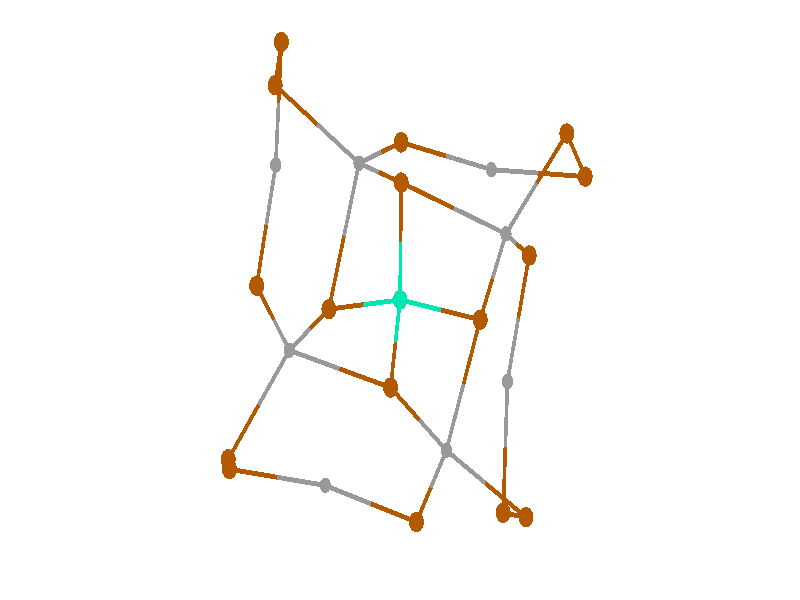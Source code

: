 // 
// Molecular graphics export from VMD 1.9.1
// http://www.ks.uiuc.edu/Research/vmd/
// Requires POV-Ray 3.5 or later
// 
// POV 3.x input script : E:/Users/Kevin Reiter/Documents/GitHub/promotion/daten/porph/ti.pov 
// try povray +W1920 +H1057 -IE:/Users/Kevin Reiter/Documents/GitHub/promotion/daten/porph/ti.pov -OE:/Users/Kevin Reiter/Documents/GitHub/promotion/daten/porph/ti.pov.tga +P +X +A +FT +C
#if (version < 3.5) 
#error "VMD POV3DisplayDevice has been compiled for POV-Ray 3.5 or above.\nPlease upgrade POV-Ray or recompile VMD."
#end 
#declare VMD_clip_on=array[3] {0, 0, 0};
#declare VMD_clip=array[3];
#declare VMD_scaledclip=array[3];
#declare VMD_line_width=0.0020;
#macro VMDC ( C1 )
  texture { pigment { rgbt C1 }}
#end
#macro VMD_point (P1, R1, C1)
  #local T = texture { finish { ambient 1.0 diffuse 0.0 phong 0.0 specular 0.0 } pigment { C1 } }
  #if(VMD_clip_on[2])
  intersection {
    sphere {P1, R1 texture {T} #if(VMD_clip_on[1]) clipped_by {VMD_clip[1]} #end no_shadow}
    VMD_clip[2]
  }
  #else
  sphere {P1, R1 texture {T} #if(VMD_clip_on[1]) clipped_by {VMD_clip[1]} #end no_shadow}
  #end
#end
#macro VMD_line (P1, P2, C1)
  #local T = texture { finish { ambient 1.0 diffuse 0.0 phong 0.0 specular 0.0 } pigment { C1 } }
  #if(VMD_clip_on[2])
  intersection {
    cylinder {P1, P2, VMD_line_width texture {T} #if(VMD_clip_on[1]) clipped_by {VMD_clip[1]} #end no_shadow}
    VMD_clip[2]
  }
  #else
  cylinder {P1, P2, VMD_line_width texture {T} #if(VMD_clip_on[1]) clipped_by {VMD_clip[1]} #end no_shadow}
  #end
#end
#macro VMD_sphere (P1, R1, C1)
  #local T = texture { pigment { C1 } }
  #if(VMD_clip_on[2])
  intersection {
    sphere {P1, R1 texture {T} #if(VMD_clip_on[1]) clipped_by {VMD_clip[1]} #end no_shadow}
    VMD_clip[2]
  }
  #else
  sphere {P1, R1 texture {T} #if(VMD_clip_on[1]) clipped_by {VMD_clip[1]} #end no_shadow}
  #end
#end
#macro VMD_cylinder (P1, P2, R1, C1, O1)
  #local T = texture { pigment { C1 } }
  #if(VMD_clip_on[2])
  intersection {
    cylinder {P1, P2, R1 #if(O1) open #end texture {T} #if(VMD_clip_on[1]) clipped_by {VMD_clip[1]} #end no_shadow}
    VMD_clip[2]
  }
  #else
  cylinder {P1, P2, R1 #if(O1) open #end texture {T} #if(VMD_clip_on[1]) clipped_by {VMD_clip[1]} #end no_shadow}
  #end
#end
#macro VMD_cone (P1, P2, R1, C1)
  #local T = texture { pigment { C1 } }
  #if(VMD_clip_on[2])
  intersection {
    cone {P1, R1, P2, VMD_line_width texture {T} #if(VMD_clip_on[1]) clipped_by {VMD_clip[1]} #end no_shadow}
    VMD_clip[2]
  }
  #else
  cone {P1, R1, P2, VMD_line_width texture {T} #if(VMD_clip_on[1]) clipped_by {VMD_clip[1]} #end no_shadow}
  #end
#end
#macro VMD_triangle (P1, P2, P3, N1, N2, N3, C1)
  #local T = texture { pigment { C1 } }
  smooth_triangle {P1, N1, P2, N2, P3, N3 texture {T} #if(VMD_clip_on[1]) clipped_by {VMD_clip[1]} #end no_shadow}
#end
#macro VMD_tricolor (P1, P2, P3, N1, N2, N3, C1, C2, C3)
  #local NX = P2-P1;
  #local NY = P3-P1;
  #local NZ = vcross(NX, NY);
  #local T = texture { pigment {
    average pigment_map {
      [1 gradient x color_map {[0 rgb 0] [1 C2*3]}]
      [1 gradient y color_map {[0 rgb 0] [1 C3*3]}]
      [1 gradient z color_map {[0 rgb 0] [1 C1*3]}]
    }
    matrix <1.01,0,1,0,1.01,1,0,0,1,-.002,-.002,-1>
    matrix <NX.x,NX.y,NX.z,NY.x,NY.y,NY.z,NZ.x,NZ.y,NZ.z,P1.x,P1.y,P1.z>
  } }
  smooth_triangle {P1, N1, P2, N2, P3, N3 texture {T} #if(VMD_clip_on[1]) clipped_by {VMD_clip[1]} #end no_shadow}
#end
camera {
  orthographic
  location <0.0000, 0.0000, -2.0000>
  look_at <0.0000, 0.0000, 2.0000>
  up <0.0000, 3.0000, 0.0000>
  right <5.4494, 0.0000, 0.0000>
}
light_source { 
  <-0.1000, 0.1000, -1.0000> 
  color rgb<1.000, 1.000, 1.000> 
  parallel 
  point_at <0.0, 0.0, 0.0> 
}
light_source { 
  <1.0000, 2.0000, -0.5000> 
  color rgb<1.000, 1.000, 1.000> 
  parallel 
  point_at <0.0, 0.0, 0.0> 
}
background {
  color rgb<1.000, 1.000, 1.000>
}
#default { texture {
 finish { ambient 0.000 diffuse 0.650 phong 0.1 phong_size 40.000 specular 0.500 }
} }
#declare VMD_line_width=0.0020;
// MoleculeID: 2 ReprID: 0 Beginning CPK
// MoleculeID: 2 ReprID: 0 Beginning VDW
VMD_sphere(<0.3159,-0.7519,0.0246>,0.0381,rgbt<0.600,0.600,0.600,0.000>)
VMD_sphere(<0.1120,-1.1101,0.5803>,0.0507,rgbt<0.700,0.350,0.000,0.000>)
VMD_sphere(<0.8581,-1.0865,-0.2512>,0.0507,rgbt<0.700,0.350,0.000,0.000>)
VMD_sphere(<-0.0640,-0.4380,-0.4709>,0.0507,rgbt<0.700,0.350,0.000,0.000>)
VMD_sphere(<-0.5092,-0.9272,0.6009>,0.0381,rgbt<0.600,0.600,0.600,0.000>)
VMD_sphere(<0.7031,-1.0641,-0.9102>,0.0507,rgbt<0.700,0.350,0.000,0.000>)
VMD_sphere(<0.7318,-0.4078,-0.8863>,0.0381,rgbt<0.600,0.600,0.600,0.000>)
VMD_sphere(<-1.1616,-0.8458,0.5964>,0.0507,rgbt<0.700,0.350,0.000,0.000>)
VMD_sphere(<-0.4844,-0.0459,0.4227>,0.0507,rgbt<0.700,0.350,0.000,0.000>)
VMD_sphere(<-1.1702,-0.7965,-0.0787>,0.0507,rgbt<0.700,0.350,0.000,0.000>)
VMD_sphere(<-0.7541,-0.2517,-0.1868>,0.0381,rgbt<0.600,0.600,0.600,0.000>)
VMD_sphere(<-0.9764,0.0713,-0.7550>,0.0507,rgbt<0.700,0.350,0.000,0.000>)
VMD_sphere(<0.8797,0.2225,-0.8563>,0.0507,rgbt<0.700,0.350,0.000,0.000>)
VMD_sphere(<-0.8465,0.6745,-0.5563>,0.0381,rgbt<0.600,0.600,0.600,0.000>)
VMD_sphere(<0.7216,0.3307,-0.1924>,0.0381,rgbt<0.600,0.600,0.600,0.000>)
VMD_sphere(<-0.8084,1.2903,-0.3296>,0.0507,rgbt<0.700,0.350,0.000,0.000>)
VMD_sphere(<0.0076,0.5873,-0.2727>,0.0507,rgbt<0.700,0.350,0.000,0.000>)
VMD_sphere(<1.1367,0.8325,0.0463>,0.0507,rgbt<0.700,0.350,0.000,0.000>)
VMD_sphere(<0.5461,-0.0988,0.3309>,0.0507,rgbt<0.700,0.350,0.000,0.000>)
VMD_sphere(<-0.8504,1.0738,0.3097>,0.0507,rgbt<0.700,0.350,0.000,0.000>)
VMD_sphere(<-0.2789,0.6841,0.3578>,0.0381,rgbt<0.600,0.600,0.600,0.000>)
VMD_sphere(<1.2614,0.6169,0.6753>,0.0507,rgbt<0.700,0.350,0.000,0.000>)
VMD_sphere(<0.6223,0.6519,0.8252>,0.0381,rgbt<0.600,0.600,0.600,0.000>)
VMD_sphere(<0.0072,0.7880,0.9778>,0.0507,rgbt<0.700,0.350,0.000,0.000>)
VMD_sphere(<0.0006,0.0008,-0.0014>,0.0492,rgbt<0.000,0.900,0.700,0.000>)
VMD_cylinder(<0.315853,-0.751885,0.0245783>,<0.125923,-0.594947,-0.223179>0.0123,rgbt<0.600,0.600,0.600,0.000>,1)
VMD_cylinder(<0.315853,-0.751885,0.0245783>,<0.430971,-0.425356,0.177725>0.0123,rgbt<0.600,0.600,0.600,0.000>,1)
VMD_cylinder(<0.315853,-0.751885,0.0245783>,<0.213933,-0.93101,0.302438>0.0123,rgbt<0.600,0.600,0.600,0.000>,1)
VMD_cylinder(<0.315853,-0.751885,0.0245783>,<0.586997,-0.91919,-0.113314>0.0123,rgbt<0.600,0.600,0.600,0.000>,1)
VMD_cylinder(<0.112014,-1.11014,0.580298>,<-0.198616,-1.01869,0.590589>0.0123,rgbt<0.700,0.350,0.000,0.000>,1)
VMD_cylinder(<0.112014,-1.11014,0.580298>,<0.213933,-0.93101,0.302438>0.0123,rgbt<0.700,0.350,0.000,0.000>,1)
VMD_cylinder(<0.858141,-1.0865,-0.251206>,<0.586997,-0.91919,-0.113314>0.0123,rgbt<0.700,0.350,0.000,0.000>,1)
VMD_cylinder(<0.858141,-1.0865,-0.251206>,<0.780642,-1.07529,-0.580679>0.0123,rgbt<0.700,0.350,0.000,0.000>,1)
VMD_cylinder(<-0.064007,-0.43801,-0.470936>,<-0.0317115,-0.218624,-0.236172>0.0123,rgbt<0.700,0.350,0.000,0.000>,1)
VMD_cylinder(<-0.064007,-0.43801,-0.470936>,<-0.40903,-0.344871,-0.328846>0.0123,rgbt<0.700,0.350,0.000,0.000>,1)
VMD_cylinder(<-0.064007,-0.43801,-0.470936>,<0.125923,-0.594947,-0.223179>0.0123,rgbt<0.700,0.350,0.000,0.000>,1)
VMD_cylinder(<-0.509246,-0.927249,0.600881>,<-0.198616,-1.01869,0.590589>0.0123,rgbt<0.600,0.600,0.600,0.000>,1)
VMD_cylinder(<-0.509246,-0.927249,0.600881>,<-0.835435,-0.886519,0.598628>0.0123,rgbt<0.600,0.600,0.600,0.000>,1)
VMD_cylinder(<0.703144,-1.06408,-0.910151>,<0.717488,-0.735951,-0.898227>0.0123,rgbt<0.700,0.350,0.000,0.000>,1)
VMD_cylinder(<0.703144,-1.06408,-0.910151>,<0.780642,-1.07529,-0.580679>0.0123,rgbt<0.700,0.350,0.000,0.000>,1)
VMD_cylinder(<0.731833,-0.407825,-0.886302>,<0.80575,-0.0926587,-0.871283>0.0123,rgbt<0.600,0.600,0.600,0.000>,1)
VMD_cylinder(<0.731833,-0.407825,-0.886302>,<0.717488,-0.735951,-0.898227>0.0123,rgbt<0.600,0.600,0.600,0.000>,1)
VMD_cylinder(<-1.16162,-0.845789,0.596375>,<-0.835435,-0.886519,0.598628>0.0123,rgbt<0.700,0.350,0.000,0.000>,1)
VMD_cylinder(<-1.16162,-0.845789,0.596375>,<-1.1659,-0.821128,0.258855>0.0123,rgbt<0.700,0.350,0.000,0.000>,1)
VMD_cylinder(<-0.484355,-0.0459349,0.422749>,<-0.241885,-0.0225869,0.21067>0.0123,rgbt<0.700,0.350,0.000,0.000>,1)
VMD_cylinder(<-0.484355,-0.0459349,0.422749>,<-0.381645,0.319086,0.390251>0.0123,rgbt<0.700,0.350,0.000,0.000>,1)
VMD_cylinder(<-0.484355,-0.0459349,0.422749>,<-0.619204,-0.148834,0.117997>0.0123,rgbt<0.700,0.350,0.000,0.000>,1)
VMD_cylinder(<-1.17018,-0.796468,-0.0786646>,<-0.962115,-0.524101,-0.13271>0.0123,rgbt<0.700,0.350,0.000,0.000>,1)
VMD_cylinder(<-1.17018,-0.796468,-0.0786646>,<-1.1659,-0.821128,0.258855>0.0123,rgbt<0.700,0.350,0.000,0.000>,1)
VMD_cylinder(<-0.754053,-0.251733,-0.186755>,<-0.619204,-0.148834,0.117997>0.0123,rgbt<0.600,0.600,0.600,0.000>,1)
VMD_cylinder(<-0.754053,-0.251733,-0.186755>,<-0.86522,-0.0902301,-0.470877>0.0123,rgbt<0.600,0.600,0.600,0.000>,1)
VMD_cylinder(<-0.754053,-0.251733,-0.186755>,<-0.40903,-0.344871,-0.328846>0.0123,rgbt<0.600,0.600,0.600,0.000>,1)
VMD_cylinder(<-0.754053,-0.251733,-0.186755>,<-0.962115,-0.524101,-0.13271>0.0123,rgbt<0.600,0.600,0.600,0.000>,1)
VMD_cylinder(<-0.976387,0.0712726,-0.755>,<-0.911466,0.372905,-0.65565>0.0123,rgbt<0.700,0.350,0.000,0.000>,1)
VMD_cylinder(<-0.976387,0.0712726,-0.755>,<-0.86522,-0.0902301,-0.470877>0.0123,rgbt<0.700,0.350,0.000,0.000>,1)
VMD_cylinder(<0.879668,0.222507,-0.856265>,<0.80575,-0.0926587,-0.871283>0.0123,rgbt<0.700,0.350,0.000,0.000>,1)
VMD_cylinder(<0.879668,0.222507,-0.856265>,<0.800628,0.276622,-0.524348>0.0123,rgbt<0.700,0.350,0.000,0.000>,1)
VMD_cylinder(<-0.846546,0.674537,-0.5563>,<-0.827472,0.9824,-0.44293>0.0123,rgbt<0.600,0.600,0.600,0.000>,1)
VMD_cylinder(<-0.846546,0.674537,-0.5563>,<-0.911466,0.372905,-0.65565>0.0123,rgbt<0.600,0.600,0.600,0.000>,1)
VMD_cylinder(<0.721589,0.330736,-0.192432>,<0.800628,0.276622,-0.524348>0.0123,rgbt<0.600,0.600,0.600,0.000>,1)
VMD_cylinder(<0.721589,0.330736,-0.192432>,<0.633839,0.115954,0.0692197>0.0123,rgbt<0.600,0.600,0.600,0.000>,1)
VMD_cylinder(<0.721589,0.330736,-0.192432>,<0.364615,0.459,-0.232563>0.0123,rgbt<0.600,0.600,0.600,0.000>,1)
VMD_cylinder(<0.721589,0.330736,-0.192432>,<0.929168,0.581596,-0.0730868>0.0123,rgbt<0.600,0.600,0.600,0.000>,1)
VMD_cylinder(<-0.808398,1.29026,-0.329561>,<-0.827472,0.9824,-0.44293>0.0123,rgbt<0.700,0.350,0.000,0.000>,1)
VMD_cylinder(<-0.808398,1.29026,-0.329561>,<-0.829413,1.18201,-0.00993025>0.0123,rgbt<0.700,0.350,0.000,0.000>,1)
VMD_cylinder(<0.00764225,0.587264,-0.272694>,<0.00411318,0.294012,-0.137051>0.0123,rgbt<0.700,0.350,0.000,0.000>,1)
VMD_cylinder(<0.00764225,0.587264,-0.272694>,<-0.135647,0.635685,0.0425302>0.0123,rgbt<0.700,0.350,0.000,0.000>,1)
VMD_cylinder(<0.00764225,0.587264,-0.272694>,<0.364615,0.459,-0.232563>0.0123,rgbt<0.700,0.350,0.000,0.000>,1)
VMD_cylinder(<1.13675,0.832456,0.046258>,<0.929168,0.581596,-0.0730868>0.0123,rgbt<0.700,0.350,0.000,0.000>,1)
VMD_cylinder(<1.13675,0.832456,0.046258>,<1.19906,0.724668,0.360758>0.0123,rgbt<0.700,0.350,0.000,0.000>,1)
VMD_cylinder(<0.546089,-0.0988269,0.330871>,<0.273336,-0.0490329,0.164731>0.0123,rgbt<0.700,0.350,0.000,0.000>,1)
VMD_cylinder(<0.546089,-0.0988269,0.330871>,<0.430971,-0.425356,0.177725>0.0123,rgbt<0.700,0.350,0.000,0.000>,1)
VMD_cylinder(<0.546089,-0.0988269,0.330871>,<0.633839,0.115954,0.0692197>0.0123,rgbt<0.700,0.350,0.000,0.000>,1)
VMD_cylinder(<-0.850429,1.07376,0.3097>,<-0.564682,0.878931,0.333727>0.0123,rgbt<0.700,0.350,0.000,0.000>,1)
VMD_cylinder(<-0.850429,1.07376,0.3097>,<-0.829413,1.18201,-0.00993025>0.0123,rgbt<0.700,0.350,0.000,0.000>,1)
VMD_cylinder(<-0.278935,0.684106,0.357754>,<-0.135647,0.635685,0.0425302>0.0123,rgbt<0.600,0.600,0.600,0.000>,1)
VMD_cylinder(<-0.278935,0.684106,0.357754>,<-0.381645,0.319086,0.390251>0.0123,rgbt<0.600,0.600,0.600,0.000>,1)
VMD_cylinder(<-0.278935,0.684106,0.357754>,<-0.564682,0.878931,0.333727>0.0123,rgbt<0.600,0.600,0.600,0.000>,1)
VMD_cylinder(<-0.278935,0.684106,0.357754>,<-0.135856,0.736053,0.667754>0.0123,rgbt<0.600,0.600,0.600,0.000>,1)
VMD_cylinder(<1.26137,0.61688,0.675258>,<0.941815,0.634384,0.750227>0.0123,rgbt<0.700,0.350,0.000,0.000>,1)
VMD_cylinder(<1.26137,0.61688,0.675258>,<1.19906,0.724668,0.360758>0.0123,rgbt<0.700,0.350,0.000,0.000>,1)
VMD_cylinder(<0.622256,0.651889,0.825197>,<0.31474,0.719944,0.901476>0.0123,rgbt<0.600,0.600,0.600,0.000>,1)
VMD_cylinder(<0.622256,0.651889,0.825197>,<0.941815,0.634384,0.750227>0.0123,rgbt<0.600,0.600,0.600,0.000>,1)
VMD_cylinder(<0.00722301,0.788,0.977754>,<0.31474,0.719944,0.901476>0.0123,rgbt<0.700,0.350,0.000,0.000>,1)
VMD_cylinder(<0.00722301,0.788,0.977754>,<-0.135856,0.736053,0.667754>0.0123,rgbt<0.700,0.350,0.000,0.000>,1)
VMD_cylinder(<0.000584105,0.000761031,-0.0014081>,<0.00411318,0.294012,-0.137051>0.0123,rgbt<0.000,0.900,0.700,0.000>,1)
VMD_cylinder(<0.000584105,0.000761031,-0.0014081>,<-0.241885,-0.0225869,0.21067>0.0123,rgbt<0.000,0.900,0.700,0.000>,1)
VMD_cylinder(<0.000584105,0.000761031,-0.0014081>,<-0.0317115,-0.218624,-0.236172>0.0123,rgbt<0.000,0.900,0.700,0.000>,1)
VMD_cylinder(<0.000584105,0.000761031,-0.0014081>,<0.273336,-0.0490329,0.164731>0.0123,rgbt<0.000,0.900,0.700,0.000>,1)
// End of POV-Ray 3.x generation 
